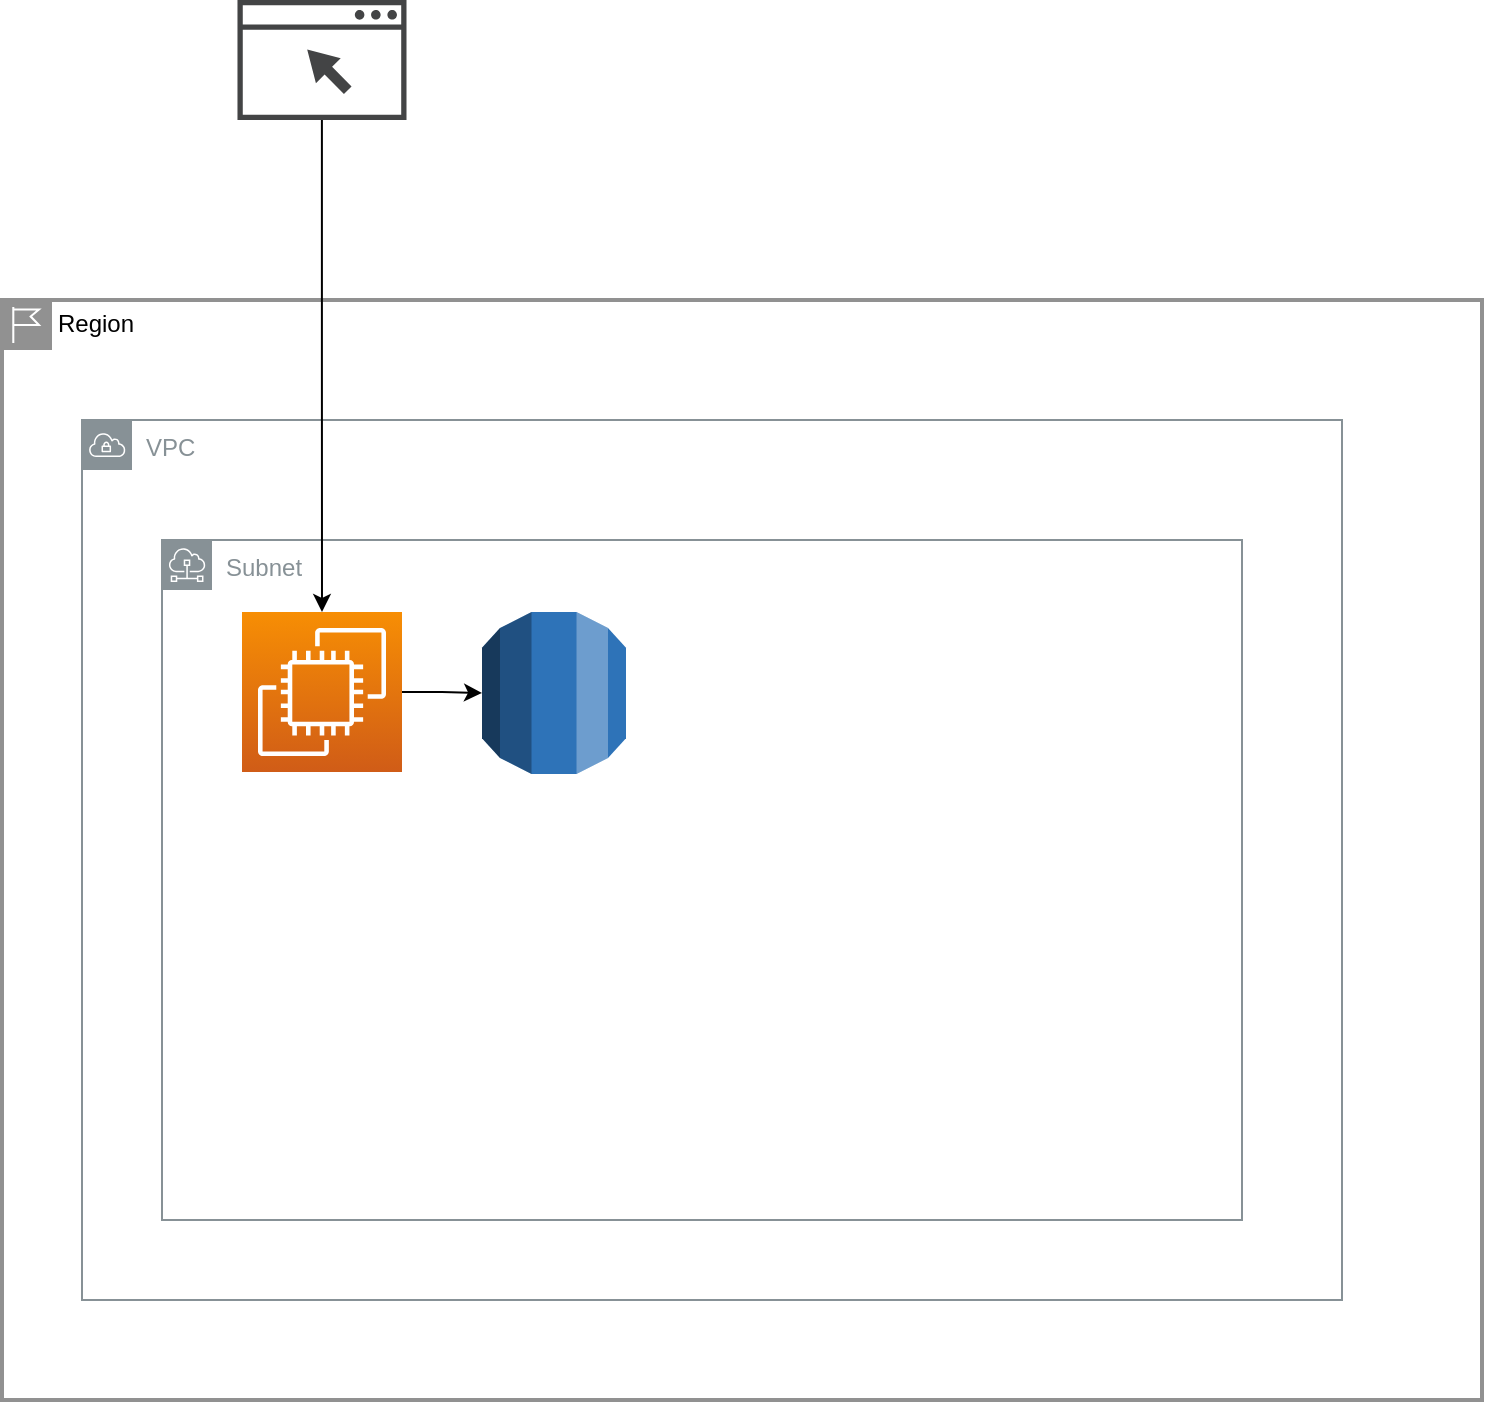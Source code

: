 <mxfile version="21.6.9" type="github">
  <diagram name="페이지-1" id="0FhbnPav8s2QQJVRhi_f">
    <mxGraphModel dx="532" dy="495" grid="1" gridSize="10" guides="1" tooltips="1" connect="1" arrows="1" fold="1" page="1" pageScale="1" pageWidth="827" pageHeight="1169" math="0" shadow="0">
      <root>
        <mxCell id="0" />
        <mxCell id="1" parent="0" />
        <mxCell id="FE6iDWLbIdrt1VgTCzfn-5" value="Region" style="shape=mxgraph.ibm.box;prType=region;fontStyle=0;verticalAlign=top;align=left;spacingLeft=32;spacingTop=4;fillColor=none;rounded=0;whiteSpace=wrap;html=1;strokeColor=#919191;strokeWidth=2;dashed=0;container=1;spacing=-4;collapsible=0;expand=0;recursiveResize=0;" vertex="1" parent="1">
          <mxGeometry x="50" y="400" width="740" height="550" as="geometry" />
        </mxCell>
        <mxCell id="FE6iDWLbIdrt1VgTCzfn-3" value="VPC" style="sketch=0;outlineConnect=0;gradientColor=none;html=1;whiteSpace=wrap;fontSize=12;fontStyle=0;shape=mxgraph.aws4.group;grIcon=mxgraph.aws4.group_vpc;strokeColor=#879196;fillColor=none;verticalAlign=top;align=left;spacingLeft=30;fontColor=#879196;dashed=0;" vertex="1" parent="FE6iDWLbIdrt1VgTCzfn-5">
          <mxGeometry x="40" y="60" width="630" height="440" as="geometry" />
        </mxCell>
        <mxCell id="FE6iDWLbIdrt1VgTCzfn-6" value="Subnet" style="sketch=0;outlineConnect=0;gradientColor=none;html=1;whiteSpace=wrap;fontSize=12;fontStyle=0;shape=mxgraph.aws4.group;grIcon=mxgraph.aws4.group_subnet;strokeColor=#879196;fillColor=none;verticalAlign=top;align=left;spacingLeft=30;fontColor=#879196;dashed=0;" vertex="1" parent="FE6iDWLbIdrt1VgTCzfn-5">
          <mxGeometry x="80" y="120" width="540" height="340" as="geometry" />
        </mxCell>
        <mxCell id="FE6iDWLbIdrt1VgTCzfn-9" style="edgeStyle=orthogonalEdgeStyle;rounded=0;orthogonalLoop=1;jettySize=auto;html=1;" edge="1" parent="FE6iDWLbIdrt1VgTCzfn-5" source="FE6iDWLbIdrt1VgTCzfn-1" target="FE6iDWLbIdrt1VgTCzfn-2">
          <mxGeometry relative="1" as="geometry" />
        </mxCell>
        <mxCell id="FE6iDWLbIdrt1VgTCzfn-1" value="" style="sketch=0;points=[[0,0,0],[0.25,0,0],[0.5,0,0],[0.75,0,0],[1,0,0],[0,1,0],[0.25,1,0],[0.5,1,0],[0.75,1,0],[1,1,0],[0,0.25,0],[0,0.5,0],[0,0.75,0],[1,0.25,0],[1,0.5,0],[1,0.75,0]];outlineConnect=0;fontColor=#232F3E;gradientColor=#F78E04;gradientDirection=north;fillColor=#D05C17;strokeColor=#ffffff;dashed=0;verticalLabelPosition=bottom;verticalAlign=top;align=center;html=1;fontSize=12;fontStyle=0;aspect=fixed;shape=mxgraph.aws4.resourceIcon;resIcon=mxgraph.aws4.ec2;" vertex="1" parent="FE6iDWLbIdrt1VgTCzfn-5">
          <mxGeometry x="120" y="156" width="80" height="80" as="geometry" />
        </mxCell>
        <mxCell id="FE6iDWLbIdrt1VgTCzfn-2" value="" style="outlineConnect=0;dashed=0;verticalLabelPosition=bottom;verticalAlign=top;align=center;html=1;shape=mxgraph.aws3.rds;fillColor=#2E73B8;gradientColor=none;" vertex="1" parent="FE6iDWLbIdrt1VgTCzfn-5">
          <mxGeometry x="240" y="156" width="72" height="81" as="geometry" />
        </mxCell>
        <mxCell id="FE6iDWLbIdrt1VgTCzfn-8" style="edgeStyle=orthogonalEdgeStyle;rounded=0;orthogonalLoop=1;jettySize=auto;html=1;" edge="1" parent="1" source="FE6iDWLbIdrt1VgTCzfn-7" target="FE6iDWLbIdrt1VgTCzfn-1">
          <mxGeometry relative="1" as="geometry" />
        </mxCell>
        <mxCell id="FE6iDWLbIdrt1VgTCzfn-7" value="" style="sketch=0;pointerEvents=1;shadow=0;dashed=0;html=1;strokeColor=none;fillColor=#434445;aspect=fixed;labelPosition=center;verticalLabelPosition=bottom;verticalAlign=top;align=center;outlineConnect=0;shape=mxgraph.vvd.web_browser;" vertex="1" parent="1">
          <mxGeometry x="167.74" y="250" width="84.51" height="60" as="geometry" />
        </mxCell>
      </root>
    </mxGraphModel>
  </diagram>
</mxfile>
